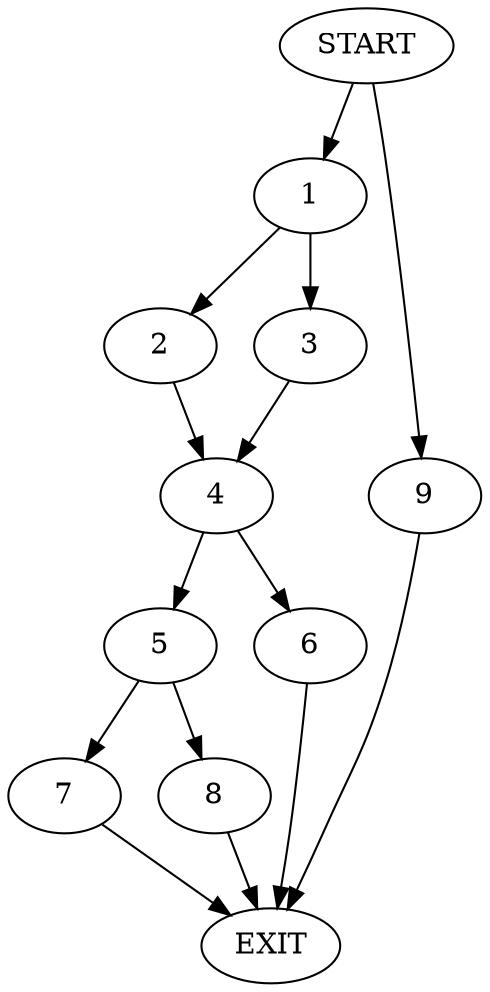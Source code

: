 digraph {
0 [label="START"]
10 [label="EXIT"]
0 -> 1
1 -> 2
1 -> 3
3 -> 4
2 -> 4
4 -> 5
4 -> 6
6 -> 10
5 -> 7
5 -> 8
8 -> 10
7 -> 10
0 -> 9
9 -> 10
}
